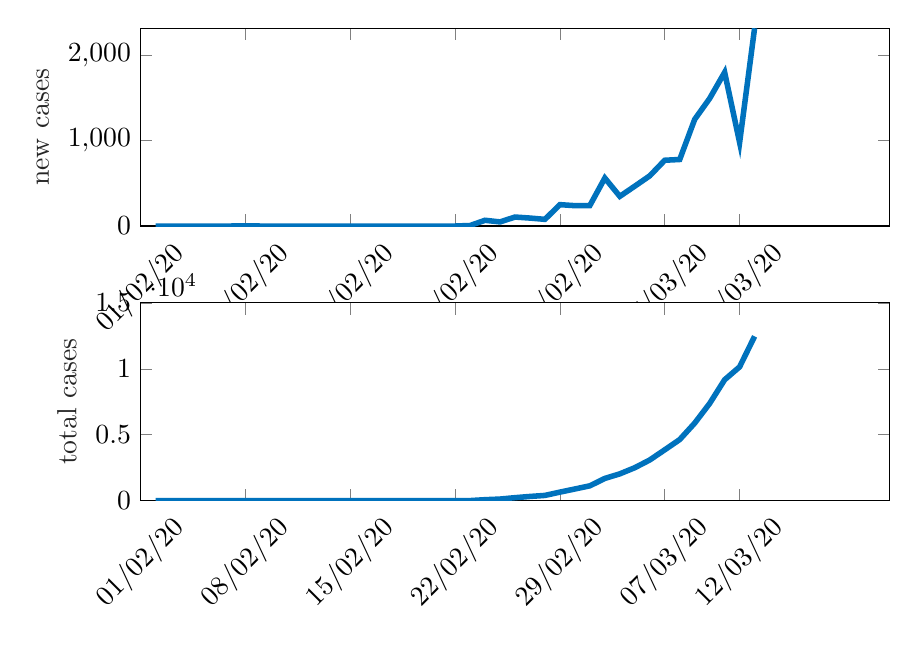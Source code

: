% This file was created by matlab2tikz.
%
\definecolor{mycolor1}{rgb}{0.0,0.447,0.741}%
%
\begin{tikzpicture}

\begin{axis}[%
width=9.509cm,
height=2.512cm,
at={(0cm,3.488cm)},
scale only axis,
xmin=0,
xmax=50,
xtick={0,7,14,21,28,35,40},
xticklabels={{01/02/20},{08/02/20},{15/02/20},{22/02/20},{29/02/20},{07/03/20},{12/03/20}},
xticklabel style={rotate=45},
ymin=0,
ymax=2313,
ylabel style={font=\color{white!15!black}},
ylabel={new cases},
axis background/.style={fill=white}
]
\addplot [color=mycolor1, line width=2.0pt, forget plot]
  table[row sep=crcr]{%
1	0\\
2	0\\
3	0\\
4	0\\
5	0\\
6	0\\
7	1\\
8	0\\
9	0\\
10	0\\
11	0\\
12	0\\
13	0\\
14	0\\
15	0\\
16	0\\
17	0\\
18	0\\
19	0\\
20	0\\
21	0\\
22	6\\
23	67\\
24	48\\
25	105\\
26	93\\
27	78\\
28	250\\
29	238\\
30	240\\
31	561\\
32	347\\
33	466\\
34	587\\
35	769\\
36	778\\
37	1247\\
38	1492\\
39	1797\\
40	977\\
41	2313\\
};
\end{axis}

\begin{axis}[%
width=9.509cm,
height=2.512cm,
at={(0cm,0cm)},
scale only axis,
xmin=0,
xmax=50,
xtick={0,7,14,21,28,35,40},
xticklabels={{01/02/20},{08/02/20},{15/02/20},{22/02/20},{29/02/20},{07/03/20},{12/03/20}},
xticklabel style={rotate=45},
ymin=0,
ymax=15000,
ylabel style={font=\color{white!15!black}},
ylabel={total cases},
axis background/.style={fill=white}
]
\addplot [color=mycolor1, line width=2.0pt, forget plot]
  table[row sep=crcr]{%
1	0\\
2	0\\
3	0\\
4	0\\
5	0\\
6	0\\
7	1\\
8	1\\
9	1\\
10	1\\
11	1\\
12	1\\
13	1\\
14	1\\
15	1\\
16	1\\
17	1\\
18	1\\
19	1\\
20	1\\
21	1\\
22	7\\
23	74\\
24	122\\
25	227\\
26	320\\
27	398\\
28	648\\
29	886\\
30	1126\\
31	1687\\
32	2034\\
33	2500\\
34	3087\\
35	3856\\
36	4634\\
37	5881\\
38	7373\\
39	9170\\
40	10147\\
41	12460\\
};
\end{axis}
\end{tikzpicture}%